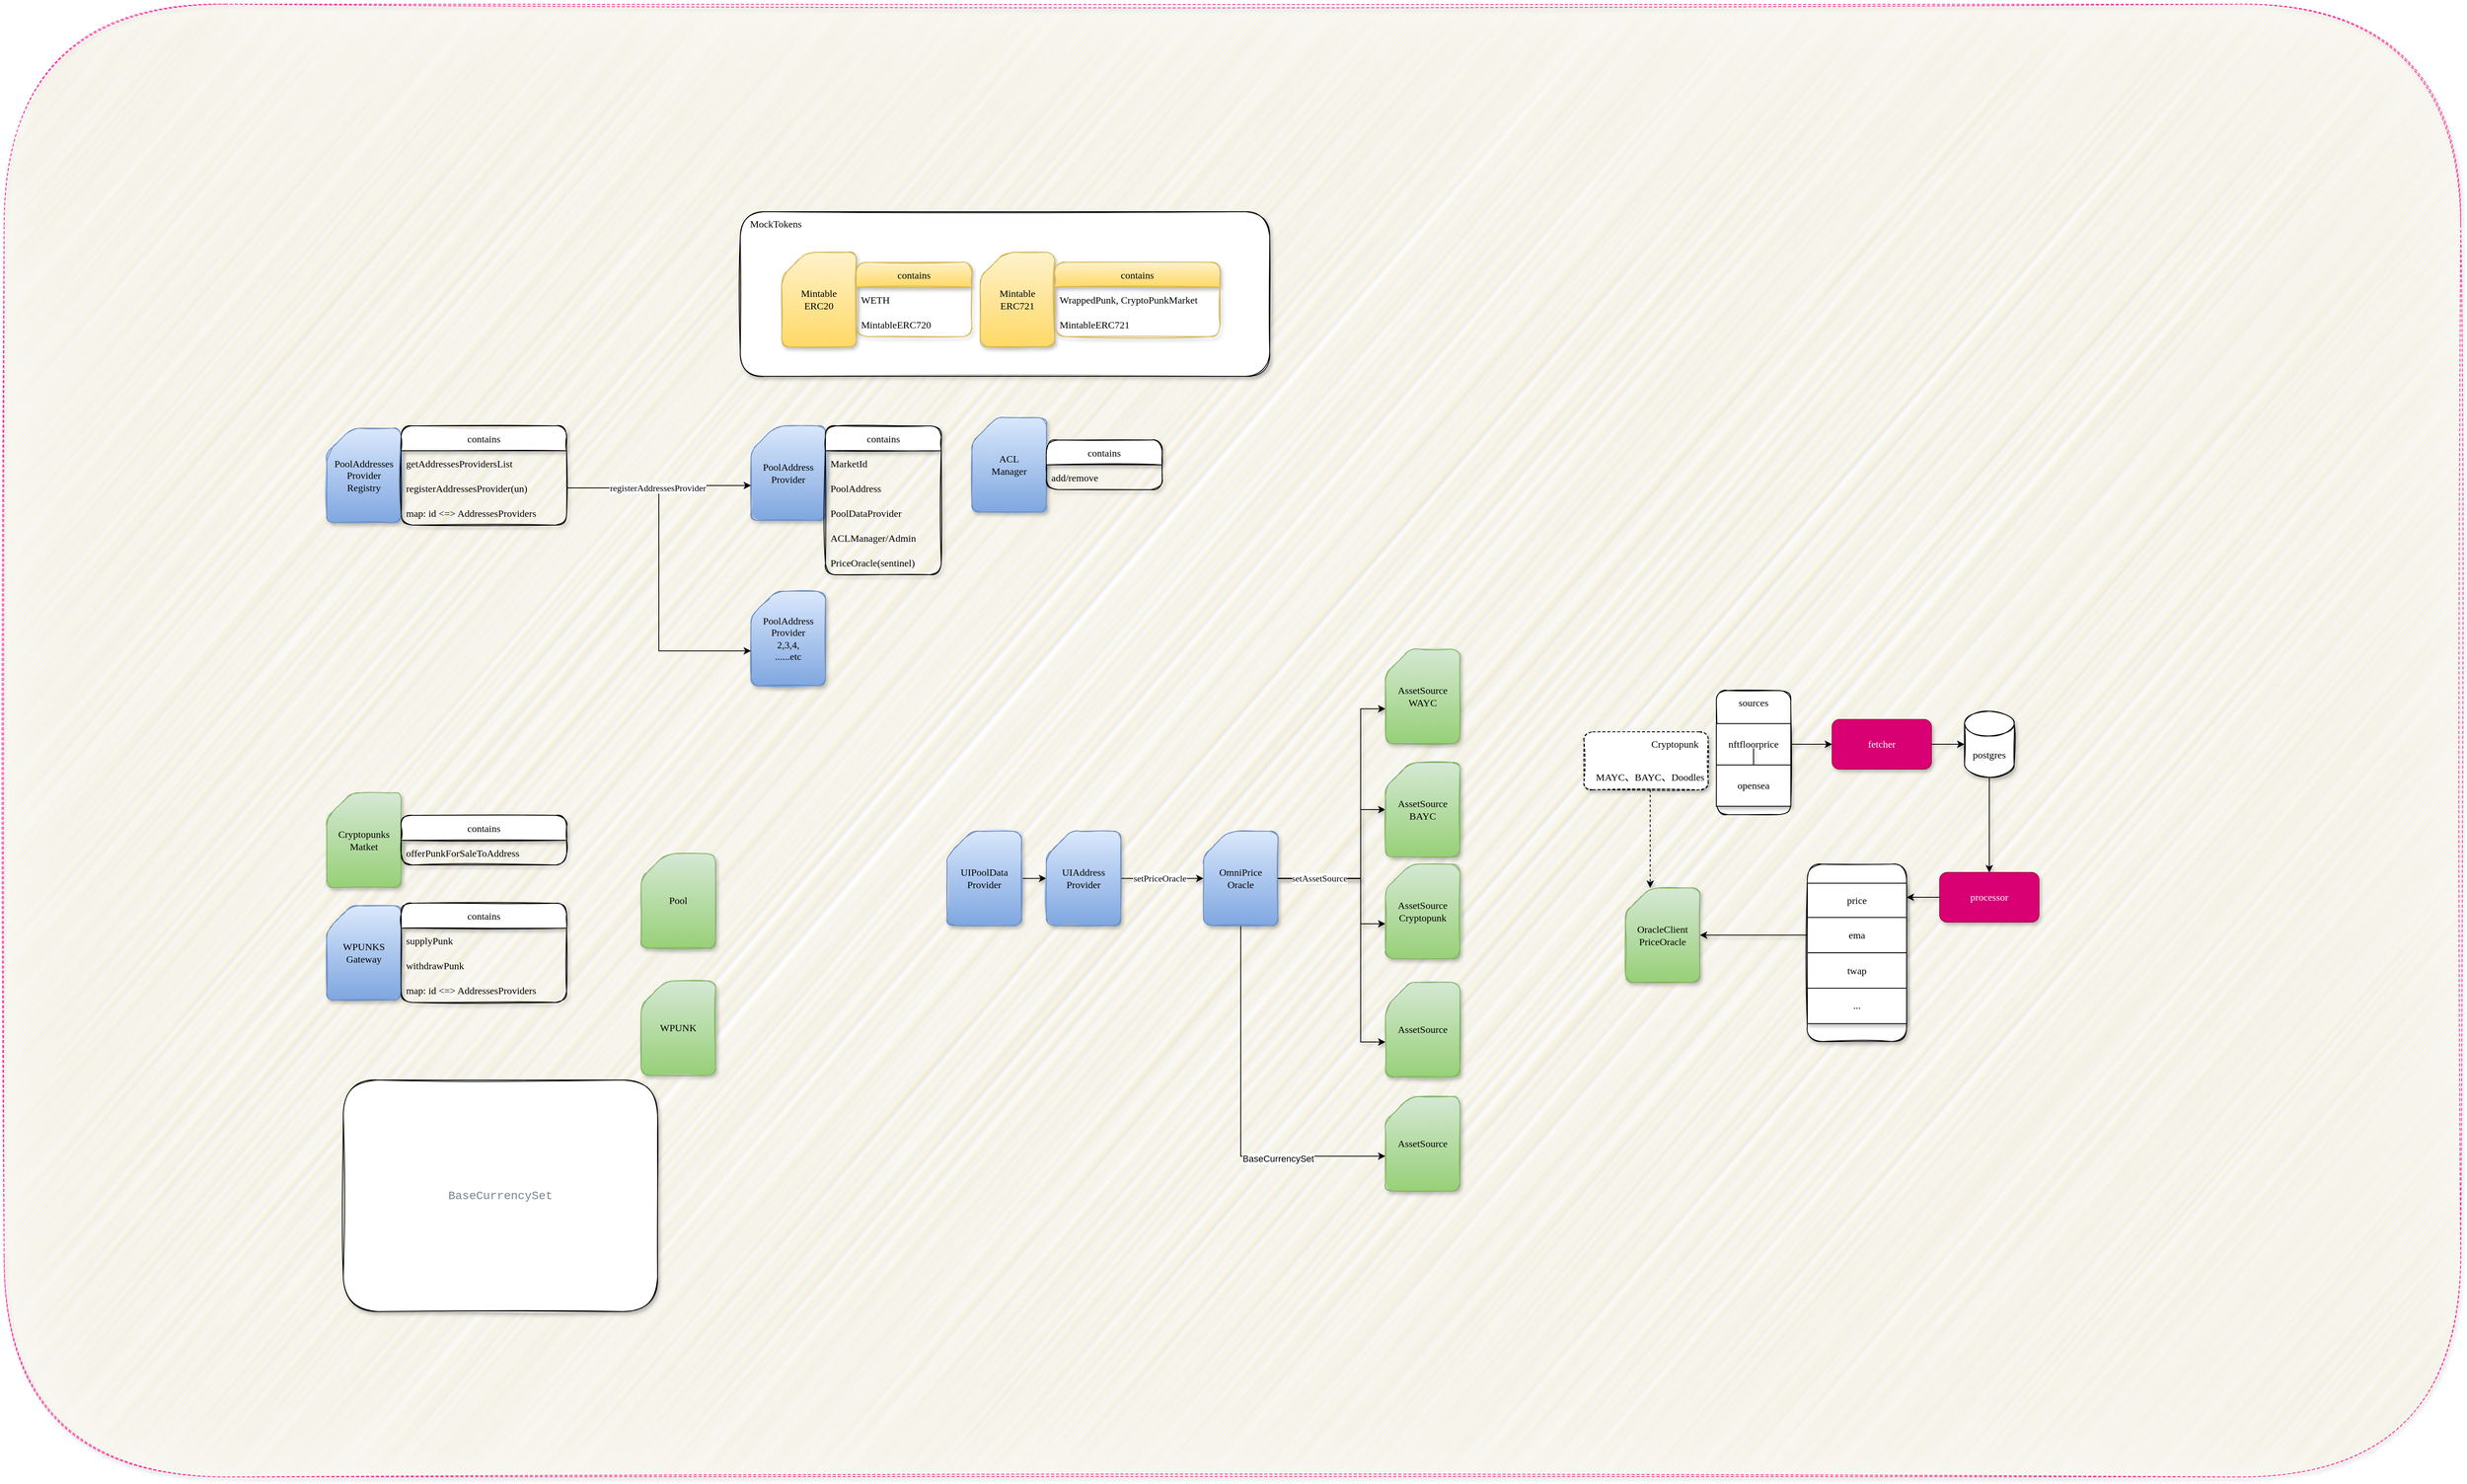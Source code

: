 <mxfile version="18.1.3" type="github">
  <diagram id="lm39UnG0xP7g4V9K822q" name="第 1 页">
    <mxGraphModel dx="3819" dy="1832" grid="1" gridSize="10" guides="1" tooltips="1" connect="1" arrows="1" fold="1" page="1" pageScale="1" pageWidth="827" pageHeight="1169" math="0" shadow="0">
      <root>
        <mxCell id="0" />
        <mxCell id="1" parent="0" />
        <mxCell id="ALS0ME_dZ4r5XlrfOJKZ-67" value="" style="rounded=1;whiteSpace=wrap;html=1;dashed=1;fillColor=#fff3bf;strokeColor=#FF3399;glass=0;shadow=1;fontFamily=Comic Sans MS;fontColor=#000000;sketch=1;" parent="1" vertex="1">
          <mxGeometry x="-1730" y="-391" width="2970" height="1781" as="geometry" />
        </mxCell>
        <mxCell id="ALS0ME_dZ4r5XlrfOJKZ-38" value="" style="rounded=1;whiteSpace=wrap;html=1;dashed=1;shadow=1;glass=0;sketch=1;fontFamily=Comic Sans MS;" parent="1" vertex="1">
          <mxGeometry x="180" y="489" width="150" height="70" as="geometry" />
        </mxCell>
        <mxCell id="ALS0ME_dZ4r5XlrfOJKZ-1" value="" style="rounded=1;whiteSpace=wrap;html=1;shadow=0;glass=0;sketch=1;fontFamily=Comic Sans MS;" parent="1" vertex="1">
          <mxGeometry x="340" y="439" width="90" height="150" as="geometry" />
        </mxCell>
        <mxCell id="ALS0ME_dZ4r5XlrfOJKZ-14" style="edgeStyle=orthogonalEdgeStyle;rounded=0;orthogonalLoop=1;jettySize=auto;html=1;exitX=1;exitY=0.5;exitDx=0;exitDy=0;entryX=0;entryY=0.5;entryDx=0;entryDy=0;shadow=1;fontFamily=Comic Sans MS;" parent="1" source="ALS0ME_dZ4r5XlrfOJKZ-2" target="ALS0ME_dZ4r5XlrfOJKZ-13" edge="1">
          <mxGeometry relative="1" as="geometry" />
        </mxCell>
        <mxCell id="ALS0ME_dZ4r5XlrfOJKZ-2" value="nftfloorprice" style="rounded=0;whiteSpace=wrap;html=1;shadow=1;fontFamily=Comic Sans MS;" parent="1" vertex="1">
          <mxGeometry x="340" y="479" width="90" height="50" as="geometry" />
        </mxCell>
        <mxCell id="ALS0ME_dZ4r5XlrfOJKZ-9" value="" style="edgeStyle=orthogonalEdgeStyle;rounded=0;orthogonalLoop=1;jettySize=auto;html=1;shadow=1;fontFamily=Comic Sans MS;" parent="1" source="ALS0ME_dZ4r5XlrfOJKZ-3" target="ALS0ME_dZ4r5XlrfOJKZ-2" edge="1">
          <mxGeometry relative="1" as="geometry" />
        </mxCell>
        <mxCell id="ALS0ME_dZ4r5XlrfOJKZ-3" value="opensea" style="rounded=0;whiteSpace=wrap;html=1;shadow=1;fontFamily=Comic Sans MS;" parent="1" vertex="1">
          <mxGeometry x="340" y="529" width="90" height="50" as="geometry" />
        </mxCell>
        <mxCell id="ALS0ME_dZ4r5XlrfOJKZ-39" style="edgeStyle=orthogonalEdgeStyle;rounded=0;orthogonalLoop=1;jettySize=auto;html=1;exitX=0.5;exitY=1;exitDx=0;exitDy=0;entryX=0;entryY=0;entryDx=30;entryDy=0;entryPerimeter=0;dashed=1;shadow=1;fontFamily=Comic Sans MS;" parent="1" source="ALS0ME_dZ4r5XlrfOJKZ-7" target="ALS0ME_dZ4r5XlrfOJKZ-34" edge="1">
          <mxGeometry relative="1" as="geometry" />
        </mxCell>
        <mxCell id="ALS0ME_dZ4r5XlrfOJKZ-7" value="MAYC、BAYC、Doodles" style="text;html=1;strokeColor=none;fillColor=none;align=center;verticalAlign=middle;whiteSpace=wrap;rounded=0;shadow=1;fontFamily=Comic Sans MS;" parent="1" vertex="1">
          <mxGeometry x="180" y="529" width="160" height="30" as="geometry" />
        </mxCell>
        <mxCell id="ALS0ME_dZ4r5XlrfOJKZ-8" value="Cryptopunk" style="text;html=1;strokeColor=none;fillColor=none;align=center;verticalAlign=middle;whiteSpace=wrap;rounded=0;shadow=1;fontFamily=Comic Sans MS;" parent="1" vertex="1">
          <mxGeometry x="260" y="489" width="60" height="30" as="geometry" />
        </mxCell>
        <mxCell id="ALS0ME_dZ4r5XlrfOJKZ-10" value="sources" style="text;html=1;strokeColor=none;fillColor=none;align=center;verticalAlign=middle;whiteSpace=wrap;rounded=0;shadow=1;fontFamily=Comic Sans MS;" parent="1" vertex="1">
          <mxGeometry x="355" y="439" width="60" height="30" as="geometry" />
        </mxCell>
        <mxCell id="ALS0ME_dZ4r5XlrfOJKZ-17" style="edgeStyle=orthogonalEdgeStyle;rounded=0;orthogonalLoop=1;jettySize=auto;html=1;exitX=0.5;exitY=1;exitDx=0;exitDy=0;exitPerimeter=0;entryX=0.5;entryY=0;entryDx=0;entryDy=0;shadow=1;fontFamily=Comic Sans MS;" parent="1" source="ALS0ME_dZ4r5XlrfOJKZ-11" target="ALS0ME_dZ4r5XlrfOJKZ-16" edge="1">
          <mxGeometry relative="1" as="geometry" />
        </mxCell>
        <mxCell id="ALS0ME_dZ4r5XlrfOJKZ-11" value="postgres" style="shape=cylinder3;whiteSpace=wrap;html=1;boundedLbl=1;backgroundOutline=1;size=15;shadow=1;sketch=1;fontFamily=Comic Sans MS;" parent="1" vertex="1">
          <mxGeometry x="640" y="464" width="60" height="80" as="geometry" />
        </mxCell>
        <mxCell id="ALS0ME_dZ4r5XlrfOJKZ-15" style="edgeStyle=orthogonalEdgeStyle;rounded=0;orthogonalLoop=1;jettySize=auto;html=1;exitX=1;exitY=0.5;exitDx=0;exitDy=0;entryX=0;entryY=0.5;entryDx=0;entryDy=0;entryPerimeter=0;shadow=1;fontFamily=Comic Sans MS;" parent="1" source="ALS0ME_dZ4r5XlrfOJKZ-13" target="ALS0ME_dZ4r5XlrfOJKZ-11" edge="1">
          <mxGeometry relative="1" as="geometry" />
        </mxCell>
        <mxCell id="ALS0ME_dZ4r5XlrfOJKZ-13" value="fetcher" style="rounded=1;whiteSpace=wrap;html=1;fillColor=#d80073;strokeColor=#A50040;fontColor=#ffffff;shadow=1;fontFamily=Comic Sans MS;" parent="1" vertex="1">
          <mxGeometry x="480" y="474" width="120" height="60" as="geometry" />
        </mxCell>
        <mxCell id="ALS0ME_dZ4r5XlrfOJKZ-29" style="edgeStyle=orthogonalEdgeStyle;rounded=0;orthogonalLoop=1;jettySize=auto;html=1;exitX=0;exitY=0.5;exitDx=0;exitDy=0;shadow=1;fontFamily=Comic Sans MS;" parent="1" source="ALS0ME_dZ4r5XlrfOJKZ-16" edge="1">
          <mxGeometry relative="1" as="geometry">
            <mxPoint x="570" y="689" as="targetPoint" />
          </mxGeometry>
        </mxCell>
        <mxCell id="ALS0ME_dZ4r5XlrfOJKZ-16" value="processor" style="rounded=1;whiteSpace=wrap;html=1;fillColor=#d80073;fontColor=#ffffff;strokeColor=#A50040;shadow=1;fontFamily=Comic Sans MS;" parent="1" vertex="1">
          <mxGeometry x="610" y="659" width="120" height="60" as="geometry" />
        </mxCell>
        <mxCell id="ALS0ME_dZ4r5XlrfOJKZ-18" value="" style="rounded=1;whiteSpace=wrap;html=1;shadow=1;glass=0;sketch=1;fontFamily=Comic Sans MS;" parent="1" vertex="1">
          <mxGeometry x="450" y="649" width="120" height="214.38" as="geometry" />
        </mxCell>
        <mxCell id="ALS0ME_dZ4r5XlrfOJKZ-19" value="price" style="rounded=0;whiteSpace=wrap;html=1;shadow=1;fontFamily=Comic Sans MS;" parent="1" vertex="1">
          <mxGeometry x="450" y="672" width="120" height="42.81" as="geometry" />
        </mxCell>
        <mxCell id="ALS0ME_dZ4r5XlrfOJKZ-35" style="edgeStyle=orthogonalEdgeStyle;rounded=0;orthogonalLoop=1;jettySize=auto;html=1;exitX=0;exitY=0.5;exitDx=0;exitDy=0;entryX=1;entryY=0.5;entryDx=0;entryDy=0;entryPerimeter=0;shadow=1;fontFamily=Comic Sans MS;" parent="1" source="ALS0ME_dZ4r5XlrfOJKZ-30" target="ALS0ME_dZ4r5XlrfOJKZ-34" edge="1">
          <mxGeometry relative="1" as="geometry" />
        </mxCell>
        <mxCell id="ALS0ME_dZ4r5XlrfOJKZ-30" value="ema" style="rounded=0;whiteSpace=wrap;html=1;shadow=1;fontFamily=Comic Sans MS;" parent="1" vertex="1">
          <mxGeometry x="450" y="713.38" width="120" height="42.81" as="geometry" />
        </mxCell>
        <mxCell id="ALS0ME_dZ4r5XlrfOJKZ-31" value="twap" style="rounded=0;whiteSpace=wrap;html=1;shadow=1;fontFamily=Comic Sans MS;" parent="1" vertex="1">
          <mxGeometry x="450" y="756.19" width="120" height="42.81" as="geometry" />
        </mxCell>
        <mxCell id="ALS0ME_dZ4r5XlrfOJKZ-32" value="..." style="rounded=0;whiteSpace=wrap;html=1;shadow=1;fontFamily=Comic Sans MS;" parent="1" vertex="1">
          <mxGeometry x="450" y="799" width="120" height="42.81" as="geometry" />
        </mxCell>
        <mxCell id="ALS0ME_dZ4r5XlrfOJKZ-34" value="OracleClient&lt;br&gt;PriceOracle" style="shape=card;whiteSpace=wrap;html=1;shadow=1;rounded=1;sketch=1;fontFamily=Comic Sans MS;fillColor=#d5e8d4;gradientColor=#97d077;strokeColor=#82b366;" parent="1" vertex="1">
          <mxGeometry x="230" y="677.68" width="90" height="114.21" as="geometry" />
        </mxCell>
        <mxCell id="ALS0ME_dZ4r5XlrfOJKZ-43" style="edgeStyle=orthogonalEdgeStyle;rounded=0;orthogonalLoop=1;jettySize=auto;html=1;exitX=1;exitY=0.5;exitDx=0;exitDy=0;exitPerimeter=0;shadow=1;fontFamily=Comic Sans MS;" parent="1" source="ALS0ME_dZ4r5XlrfOJKZ-41" target="ALS0ME_dZ4r5XlrfOJKZ-42" edge="1">
          <mxGeometry relative="1" as="geometry" />
        </mxCell>
        <mxCell id="ALS0ME_dZ4r5XlrfOJKZ-41" value="UIPoolData&lt;br&gt;Provider" style="shape=card;whiteSpace=wrap;html=1;shadow=1;rounded=1;sketch=1;fontFamily=Comic Sans MS;fillColor=#dae8fc;gradientColor=#7ea6e0;strokeColor=#6c8ebf;" parent="1" vertex="1">
          <mxGeometry x="-590" y="609.09" width="90" height="114.21" as="geometry" />
        </mxCell>
        <mxCell id="ALS0ME_dZ4r5XlrfOJKZ-46" style="edgeStyle=orthogonalEdgeStyle;rounded=0;orthogonalLoop=1;jettySize=auto;html=1;exitX=1;exitY=0.5;exitDx=0;exitDy=0;exitPerimeter=0;shadow=1;fontFamily=Comic Sans MS;" parent="1" source="ALS0ME_dZ4r5XlrfOJKZ-42" target="ALS0ME_dZ4r5XlrfOJKZ-44" edge="1">
          <mxGeometry relative="1" as="geometry" />
        </mxCell>
        <mxCell id="ALS0ME_dZ4r5XlrfOJKZ-68" value="setPriceOracle" style="edgeLabel;html=1;align=center;verticalAlign=middle;resizable=0;points=[];fontFamily=Comic Sans MS;" parent="ALS0ME_dZ4r5XlrfOJKZ-46" vertex="1" connectable="0">
          <mxGeometry x="-0.33" y="-1" relative="1" as="geometry">
            <mxPoint x="13" y="-1" as="offset" />
          </mxGeometry>
        </mxCell>
        <mxCell id="ALS0ME_dZ4r5XlrfOJKZ-42" value="UIAddress&lt;br&gt;Provider" style="shape=card;whiteSpace=wrap;html=1;shadow=1;rounded=1;sketch=1;fontFamily=Comic Sans MS;fillColor=#dae8fc;gradientColor=#7ea6e0;strokeColor=#6c8ebf;" parent="1" vertex="1">
          <mxGeometry x="-470" y="609.09" width="90" height="114.21" as="geometry" />
        </mxCell>
        <mxCell id="ALS0ME_dZ4r5XlrfOJKZ-48" style="edgeStyle=orthogonalEdgeStyle;rounded=0;orthogonalLoop=1;jettySize=auto;html=1;exitX=1;exitY=0.5;exitDx=0;exitDy=0;exitPerimeter=0;shadow=1;fontFamily=Comic Sans MS;" parent="1" source="ALS0ME_dZ4r5XlrfOJKZ-44" target="ALS0ME_dZ4r5XlrfOJKZ-47" edge="1">
          <mxGeometry relative="1" as="geometry">
            <Array as="points">
              <mxPoint x="-90" y="666" />
              <mxPoint x="-90" y="583" />
            </Array>
          </mxGeometry>
        </mxCell>
        <mxCell id="ALS0ME_dZ4r5XlrfOJKZ-50" style="edgeStyle=orthogonalEdgeStyle;rounded=0;orthogonalLoop=1;jettySize=auto;html=1;exitX=1;exitY=0.5;exitDx=0;exitDy=0;exitPerimeter=0;entryX=0;entryY=0;entryDx=0;entryDy=72.105;entryPerimeter=0;shadow=1;fontFamily=Comic Sans MS;" parent="1" source="ALS0ME_dZ4r5XlrfOJKZ-44" target="ALS0ME_dZ4r5XlrfOJKZ-49" edge="1">
          <mxGeometry relative="1" as="geometry">
            <Array as="points">
              <mxPoint x="-90" y="666" />
              <mxPoint x="-90" y="721" />
            </Array>
          </mxGeometry>
        </mxCell>
        <mxCell id="ALS0ME_dZ4r5XlrfOJKZ-52" style="edgeStyle=orthogonalEdgeStyle;rounded=0;orthogonalLoop=1;jettySize=auto;html=1;exitX=1;exitY=0.5;exitDx=0;exitDy=0;exitPerimeter=0;entryX=0;entryY=0;entryDx=0;entryDy=72.105;entryPerimeter=0;shadow=1;fontFamily=Comic Sans MS;" parent="1" source="ALS0ME_dZ4r5XlrfOJKZ-44" target="ALS0ME_dZ4r5XlrfOJKZ-51" edge="1">
          <mxGeometry relative="1" as="geometry">
            <Array as="points">
              <mxPoint x="-90" y="666" />
              <mxPoint x="-90" y="864" />
            </Array>
          </mxGeometry>
        </mxCell>
        <mxCell id="ALS0ME_dZ4r5XlrfOJKZ-54" style="edgeStyle=orthogonalEdgeStyle;rounded=0;orthogonalLoop=1;jettySize=auto;html=1;exitX=1;exitY=0.5;exitDx=0;exitDy=0;exitPerimeter=0;entryX=0;entryY=0;entryDx=0;entryDy=72.105;entryPerimeter=0;shadow=1;fontFamily=Comic Sans MS;" parent="1" source="ALS0ME_dZ4r5XlrfOJKZ-44" target="ALS0ME_dZ4r5XlrfOJKZ-53" edge="1">
          <mxGeometry relative="1" as="geometry">
            <Array as="points">
              <mxPoint x="-90" y="666" />
              <mxPoint x="-90" y="461" />
            </Array>
          </mxGeometry>
        </mxCell>
        <mxCell id="ALS0ME_dZ4r5XlrfOJKZ-69" value="setAssetSource" style="edgeLabel;html=1;align=center;verticalAlign=middle;resizable=0;points=[];fontFamily=Comic Sans MS;" parent="ALS0ME_dZ4r5XlrfOJKZ-54" vertex="1" connectable="0">
          <mxGeometry x="-0.766" y="-4" relative="1" as="geometry">
            <mxPoint x="11" y="-4" as="offset" />
          </mxGeometry>
        </mxCell>
        <mxCell id="U4PPFbO5PgZBDXTSc_BU-17" style="edgeStyle=orthogonalEdgeStyle;rounded=0;orthogonalLoop=1;jettySize=auto;html=1;exitX=0.5;exitY=1;exitDx=0;exitDy=0;exitPerimeter=0;entryX=0;entryY=0;entryDx=0;entryDy=72.105;entryPerimeter=0;" edge="1" parent="1" source="ALS0ME_dZ4r5XlrfOJKZ-44" target="U4PPFbO5PgZBDXTSc_BU-15">
          <mxGeometry relative="1" as="geometry" />
        </mxCell>
        <mxCell id="U4PPFbO5PgZBDXTSc_BU-19" value="BaseCurrencySet" style="edgeLabel;html=1;align=center;verticalAlign=middle;resizable=0;points=[];" vertex="1" connectable="0" parent="U4PPFbO5PgZBDXTSc_BU-17">
          <mxGeometry x="0.261" y="-3" relative="1" as="geometry">
            <mxPoint x="38" as="offset" />
          </mxGeometry>
        </mxCell>
        <mxCell id="ALS0ME_dZ4r5XlrfOJKZ-44" value="OmniPrice&lt;br&gt;Oracle" style="shape=card;whiteSpace=wrap;html=1;shadow=1;rounded=1;sketch=1;fontFamily=Comic Sans MS;fillColor=#dae8fc;gradientColor=#7ea6e0;strokeColor=#6c8ebf;" parent="1" vertex="1">
          <mxGeometry x="-280" y="609.09" width="90" height="114.21" as="geometry" />
        </mxCell>
        <mxCell id="ALS0ME_dZ4r5XlrfOJKZ-47" value="AssetSource&lt;br&gt;BAYC" style="shape=card;whiteSpace=wrap;html=1;shadow=1;rounded=1;sketch=1;fontFamily=Comic Sans MS;fillColor=#d5e8d4;gradientColor=#97d077;strokeColor=#82b366;" parent="1" vertex="1">
          <mxGeometry x="-60" y="526.0" width="90" height="114.21" as="geometry" />
        </mxCell>
        <mxCell id="ALS0ME_dZ4r5XlrfOJKZ-49" value="AssetSource&lt;br&gt;Cryptopunk" style="shape=card;whiteSpace=wrap;html=1;shadow=1;rounded=1;sketch=1;fontFamily=Comic Sans MS;fillColor=#d5e8d4;gradientColor=#97d077;strokeColor=#82b366;" parent="1" vertex="1">
          <mxGeometry x="-60" y="649.0" width="90" height="114.21" as="geometry" />
        </mxCell>
        <mxCell id="ALS0ME_dZ4r5XlrfOJKZ-51" value="AssetSource&lt;br&gt;" style="shape=card;whiteSpace=wrap;html=1;shadow=1;rounded=1;sketch=1;fontFamily=Comic Sans MS;fillColor=#d5e8d4;gradientColor=#97d077;strokeColor=#82b366;" parent="1" vertex="1">
          <mxGeometry x="-60" y="791.89" width="90" height="114.21" as="geometry" />
        </mxCell>
        <mxCell id="ALS0ME_dZ4r5XlrfOJKZ-53" value="AssetSource&lt;br&gt;WAYC" style="shape=card;whiteSpace=wrap;html=1;shadow=1;rounded=1;sketch=1;fontFamily=Comic Sans MS;fillColor=#d5e8d4;gradientColor=#97d077;strokeColor=#82b366;" parent="1" vertex="1">
          <mxGeometry x="-60" y="389.0" width="90" height="114.21" as="geometry" />
        </mxCell>
        <mxCell id="53iojEwprmRMJmLowlNo-5" value="" style="rounded=1;whiteSpace=wrap;html=1;fontFamily=Comic Sans MS;glass=0;shadow=1;sketch=1;" parent="1" vertex="1">
          <mxGeometry x="-840" y="-140" width="640" height="199" as="geometry" />
        </mxCell>
        <mxCell id="53iojEwprmRMJmLowlNo-3" value="Mintable&lt;br&gt;ERC20" style="shape=card;whiteSpace=wrap;html=1;shadow=1;rounded=1;sketch=1;fontFamily=Comic Sans MS;fillColor=#fff2cc;gradientColor=#ffd966;strokeColor=#d6b656;" parent="1" vertex="1">
          <mxGeometry x="-790" y="-91.0" width="90" height="114.21" as="geometry" />
        </mxCell>
        <mxCell id="53iojEwprmRMJmLowlNo-4" value="Mintable&lt;br&gt;ERC721" style="shape=card;whiteSpace=wrap;html=1;shadow=1;rounded=1;sketch=1;fontFamily=Comic Sans MS;fillColor=#fff2cc;gradientColor=#ffd966;strokeColor=#d6b656;" parent="1" vertex="1">
          <mxGeometry x="-550" y="-91.0" width="90" height="114.21" as="geometry" />
        </mxCell>
        <mxCell id="53iojEwprmRMJmLowlNo-6" value="MockTokens" style="text;html=1;strokeColor=none;fillColor=none;align=center;verticalAlign=middle;whiteSpace=wrap;rounded=0;fontFamily=Comic Sans MS;" parent="1" vertex="1">
          <mxGeometry x="-827" y="-140" width="60" height="30" as="geometry" />
        </mxCell>
        <mxCell id="53iojEwprmRMJmLowlNo-8" value="contains" style="swimlane;fontStyle=0;childLayout=stackLayout;horizontal=1;startSize=30;horizontalStack=0;resizeParent=1;resizeParentMax=0;resizeLast=0;collapsible=1;marginBottom=0;rounded=1;shadow=1;sketch=1;glass=0;fontFamily=Comic Sans MS;fillColor=#fff2cc;gradientColor=#ffd966;strokeColor=#d6b656;" parent="1" vertex="1">
          <mxGeometry x="-460" y="-78.9" width="200" height="90" as="geometry" />
        </mxCell>
        <mxCell id="53iojEwprmRMJmLowlNo-9" value="WrappedPunk, CryptoPunkMarket" style="text;strokeColor=none;fillColor=none;align=left;verticalAlign=middle;spacingLeft=4;spacingRight=4;overflow=hidden;points=[[0,0.5],[1,0.5]];portConstraint=eastwest;rotatable=0;fontFamily=Comic Sans MS;" parent="53iojEwprmRMJmLowlNo-8" vertex="1">
          <mxGeometry y="30" width="200" height="30" as="geometry" />
        </mxCell>
        <mxCell id="53iojEwprmRMJmLowlNo-10" value="MintableERC721" style="text;strokeColor=none;fillColor=none;align=left;verticalAlign=middle;spacingLeft=4;spacingRight=4;overflow=hidden;points=[[0,0.5],[1,0.5]];portConstraint=eastwest;rotatable=0;fontFamily=Comic Sans MS;" parent="53iojEwprmRMJmLowlNo-8" vertex="1">
          <mxGeometry y="60" width="200" height="30" as="geometry" />
        </mxCell>
        <mxCell id="53iojEwprmRMJmLowlNo-12" value="contains" style="swimlane;fontStyle=0;childLayout=stackLayout;horizontal=1;startSize=30;horizontalStack=0;resizeParent=1;resizeParentMax=0;resizeLast=0;collapsible=1;marginBottom=0;rounded=1;shadow=1;sketch=1;glass=0;fontFamily=Comic Sans MS;fillColor=#fff2cc;gradientColor=#ffd966;strokeColor=#d6b656;" parent="1" vertex="1">
          <mxGeometry x="-700" y="-78.9" width="140" height="90" as="geometry" />
        </mxCell>
        <mxCell id="53iojEwprmRMJmLowlNo-13" value="WETH" style="text;strokeColor=none;fillColor=none;align=left;verticalAlign=middle;spacingLeft=4;spacingRight=4;overflow=hidden;points=[[0,0.5],[1,0.5]];portConstraint=eastwest;rotatable=0;fontFamily=Comic Sans MS;" parent="53iojEwprmRMJmLowlNo-12" vertex="1">
          <mxGeometry y="30" width="140" height="30" as="geometry" />
        </mxCell>
        <mxCell id="53iojEwprmRMJmLowlNo-14" value="MintableERC720" style="text;strokeColor=none;fillColor=none;align=left;verticalAlign=middle;spacingLeft=4;spacingRight=4;overflow=hidden;points=[[0,0.5],[1,0.5]];portConstraint=eastwest;rotatable=0;fontFamily=Comic Sans MS;" parent="53iojEwprmRMJmLowlNo-12" vertex="1">
          <mxGeometry y="60" width="140" height="30" as="geometry" />
        </mxCell>
        <mxCell id="53iojEwprmRMJmLowlNo-15" value="PoolAddress&lt;br&gt;Provider" style="shape=card;whiteSpace=wrap;html=1;shadow=1;rounded=1;sketch=1;fontFamily=Comic Sans MS;fillColor=#dae8fc;gradientColor=#7ea6e0;strokeColor=#6c8ebf;" parent="1" vertex="1">
          <mxGeometry x="-827" y="119.0" width="90" height="114.21" as="geometry" />
        </mxCell>
        <mxCell id="53iojEwprmRMJmLowlNo-16" value="contains" style="swimlane;fontStyle=0;childLayout=stackLayout;horizontal=1;startSize=30;horizontalStack=0;resizeParent=1;resizeParentMax=0;resizeLast=0;collapsible=1;marginBottom=0;rounded=1;shadow=1;sketch=1;glass=0;fontFamily=Comic Sans MS;" parent="1" vertex="1">
          <mxGeometry x="-737" y="119" width="140" height="180" as="geometry" />
        </mxCell>
        <mxCell id="53iojEwprmRMJmLowlNo-17" value="MarketId" style="text;strokeColor=none;fillColor=none;align=left;verticalAlign=middle;spacingLeft=4;spacingRight=4;overflow=hidden;points=[[0,0.5],[1,0.5]];portConstraint=eastwest;rotatable=0;fontFamily=Comic Sans MS;" parent="53iojEwprmRMJmLowlNo-16" vertex="1">
          <mxGeometry y="30" width="140" height="30" as="geometry" />
        </mxCell>
        <mxCell id="53iojEwprmRMJmLowlNo-18" value="PoolAddress" style="text;strokeColor=none;fillColor=none;align=left;verticalAlign=middle;spacingLeft=4;spacingRight=4;overflow=hidden;points=[[0,0.5],[1,0.5]];portConstraint=eastwest;rotatable=0;fontFamily=Comic Sans MS;" parent="53iojEwprmRMJmLowlNo-16" vertex="1">
          <mxGeometry y="60" width="140" height="30" as="geometry" />
        </mxCell>
        <mxCell id="53iojEwprmRMJmLowlNo-19" value="PoolDataProvider" style="text;strokeColor=none;fillColor=none;align=left;verticalAlign=middle;spacingLeft=4;spacingRight=4;overflow=hidden;points=[[0,0.5],[1,0.5]];portConstraint=eastwest;rotatable=0;fontFamily=Comic Sans MS;" parent="53iojEwprmRMJmLowlNo-16" vertex="1">
          <mxGeometry y="90" width="140" height="30" as="geometry" />
        </mxCell>
        <mxCell id="53iojEwprmRMJmLowlNo-20" value="ACLManager/Admin" style="text;strokeColor=none;fillColor=none;align=left;verticalAlign=middle;spacingLeft=4;spacingRight=4;overflow=hidden;points=[[0,0.5],[1,0.5]];portConstraint=eastwest;rotatable=0;fontFamily=Comic Sans MS;" parent="53iojEwprmRMJmLowlNo-16" vertex="1">
          <mxGeometry y="120" width="140" height="30" as="geometry" />
        </mxCell>
        <mxCell id="53iojEwprmRMJmLowlNo-21" value="PriceOracle(sentinel)" style="text;strokeColor=none;fillColor=none;align=left;verticalAlign=middle;spacingLeft=4;spacingRight=4;overflow=hidden;points=[[0,0.5],[1,0.5]];portConstraint=eastwest;rotatable=0;fontFamily=Comic Sans MS;" parent="53iojEwprmRMJmLowlNo-16" vertex="1">
          <mxGeometry y="150" width="140" height="30" as="geometry" />
        </mxCell>
        <mxCell id="53iojEwprmRMJmLowlNo-22" value="ACL&lt;br&gt;Manager" style="shape=card;whiteSpace=wrap;html=1;shadow=1;rounded=1;sketch=1;fontFamily=Comic Sans MS;fillColor=#dae8fc;gradientColor=#7ea6e0;strokeColor=#6c8ebf;" parent="1" vertex="1">
          <mxGeometry x="-560" y="109.0" width="90" height="114.21" as="geometry" />
        </mxCell>
        <mxCell id="53iojEwprmRMJmLowlNo-23" value="contains" style="swimlane;fontStyle=0;childLayout=stackLayout;horizontal=1;startSize=30;horizontalStack=0;resizeParent=1;resizeParentMax=0;resizeLast=0;collapsible=1;marginBottom=0;rounded=1;shadow=1;sketch=1;glass=0;fontFamily=Comic Sans MS;" parent="1" vertex="1">
          <mxGeometry x="-470" y="136.1" width="140" height="60" as="geometry" />
        </mxCell>
        <mxCell id="53iojEwprmRMJmLowlNo-27" value="add/remove" style="text;strokeColor=none;fillColor=none;align=left;verticalAlign=middle;spacingLeft=4;spacingRight=4;overflow=hidden;points=[[0,0.5],[1,0.5]];portConstraint=eastwest;rotatable=0;fontFamily=Comic Sans MS;" parent="53iojEwprmRMJmLowlNo-23" vertex="1">
          <mxGeometry y="30" width="140" height="30" as="geometry" />
        </mxCell>
        <mxCell id="53iojEwprmRMJmLowlNo-29" value="PoolAddresses&lt;br&gt;Provider&lt;br&gt;Registry" style="shape=card;whiteSpace=wrap;html=1;shadow=1;rounded=1;sketch=1;fontFamily=Comic Sans MS;fillColor=#dae8fc;gradientColor=#7ea6e0;strokeColor=#6c8ebf;" parent="1" vertex="1">
          <mxGeometry x="-1340" y="121.89" width="90" height="114.21" as="geometry" />
        </mxCell>
        <mxCell id="53iojEwprmRMJmLowlNo-31" value="PoolAddress&lt;br&gt;Provider&lt;br&gt;2,3,4,&lt;br&gt;......etc" style="shape=card;whiteSpace=wrap;html=1;shadow=1;rounded=1;sketch=1;fontFamily=Comic Sans MS;fillColor=#dae8fc;gradientColor=#7ea6e0;strokeColor=#6c8ebf;" parent="1" vertex="1">
          <mxGeometry x="-827" y="319.0" width="90" height="114.21" as="geometry" />
        </mxCell>
        <mxCell id="53iojEwprmRMJmLowlNo-34" value="contains" style="swimlane;fontStyle=0;childLayout=stackLayout;horizontal=1;startSize=30;horizontalStack=0;resizeParent=1;resizeParentMax=0;resizeLast=0;collapsible=1;marginBottom=0;rounded=1;shadow=1;sketch=1;glass=0;fontFamily=Comic Sans MS;" parent="1" vertex="1">
          <mxGeometry x="-1250" y="119" width="200" height="120" as="geometry" />
        </mxCell>
        <mxCell id="53iojEwprmRMJmLowlNo-35" value="getAddressesProvidersList" style="text;strokeColor=none;fillColor=none;align=left;verticalAlign=middle;spacingLeft=4;spacingRight=4;overflow=hidden;points=[[0,0.5],[1,0.5]];portConstraint=eastwest;rotatable=0;fontFamily=Comic Sans MS;" parent="53iojEwprmRMJmLowlNo-34" vertex="1">
          <mxGeometry y="30" width="200" height="30" as="geometry" />
        </mxCell>
        <mxCell id="53iojEwprmRMJmLowlNo-39" value="registerAddressesProvider(un)" style="text;strokeColor=none;fillColor=none;align=left;verticalAlign=middle;spacingLeft=4;spacingRight=4;overflow=hidden;points=[[0,0.5],[1,0.5]];portConstraint=eastwest;rotatable=0;fontFamily=Comic Sans MS;" parent="53iojEwprmRMJmLowlNo-34" vertex="1">
          <mxGeometry y="60" width="200" height="30" as="geometry" />
        </mxCell>
        <mxCell id="53iojEwprmRMJmLowlNo-40" value="map: id &lt;=&gt; AddressesProviders" style="text;strokeColor=none;fillColor=none;align=left;verticalAlign=middle;spacingLeft=4;spacingRight=4;overflow=hidden;points=[[0,0.5],[1,0.5]];portConstraint=eastwest;rotatable=0;fontFamily=Comic Sans MS;" parent="53iojEwprmRMJmLowlNo-34" vertex="1">
          <mxGeometry y="90" width="200" height="30" as="geometry" />
        </mxCell>
        <mxCell id="53iojEwprmRMJmLowlNo-41" style="edgeStyle=orthogonalEdgeStyle;rounded=0;orthogonalLoop=1;jettySize=auto;html=1;exitX=1;exitY=0.5;exitDx=0;exitDy=0;entryX=0;entryY=0;entryDx=0;entryDy=72.105;entryPerimeter=0;fontFamily=Comic Sans MS;" parent="1" source="53iojEwprmRMJmLowlNo-39" target="53iojEwprmRMJmLowlNo-15" edge="1">
          <mxGeometry relative="1" as="geometry" />
        </mxCell>
        <mxCell id="53iojEwprmRMJmLowlNo-42" style="edgeStyle=orthogonalEdgeStyle;rounded=0;orthogonalLoop=1;jettySize=auto;html=1;exitX=1;exitY=0.5;exitDx=0;exitDy=0;entryX=0;entryY=0;entryDx=0;entryDy=72.105;entryPerimeter=0;fontFamily=Comic Sans MS;" parent="1" source="53iojEwprmRMJmLowlNo-39" target="53iojEwprmRMJmLowlNo-31" edge="1">
          <mxGeometry relative="1" as="geometry" />
        </mxCell>
        <mxCell id="53iojEwprmRMJmLowlNo-43" value="registerAddressesProvider" style="edgeLabel;html=1;align=center;verticalAlign=middle;resizable=0;points=[];fontFamily=Comic Sans MS;" parent="53iojEwprmRMJmLowlNo-42" vertex="1" connectable="0">
          <mxGeometry x="-0.777" y="2" relative="1" as="geometry">
            <mxPoint x="63" y="2" as="offset" />
          </mxGeometry>
        </mxCell>
        <mxCell id="U4PPFbO5PgZBDXTSc_BU-1" value="WPUNKS&lt;br&gt;Gateway" style="shape=card;whiteSpace=wrap;html=1;shadow=1;rounded=1;sketch=1;fontFamily=Comic Sans MS;fillColor=#dae8fc;gradientColor=#7ea6e0;strokeColor=#6c8ebf;" vertex="1" parent="1">
          <mxGeometry x="-1340" y="699.08" width="90" height="114.21" as="geometry" />
        </mxCell>
        <mxCell id="U4PPFbO5PgZBDXTSc_BU-2" value="contains" style="swimlane;fontStyle=0;childLayout=stackLayout;horizontal=1;startSize=30;horizontalStack=0;resizeParent=1;resizeParentMax=0;resizeLast=0;collapsible=1;marginBottom=0;rounded=1;shadow=1;sketch=1;glass=0;fontFamily=Comic Sans MS;" vertex="1" parent="1">
          <mxGeometry x="-1250" y="696.19" width="200" height="120" as="geometry" />
        </mxCell>
        <mxCell id="U4PPFbO5PgZBDXTSc_BU-3" value="supplyPunk" style="text;strokeColor=none;fillColor=none;align=left;verticalAlign=middle;spacingLeft=4;spacingRight=4;overflow=hidden;points=[[0,0.5],[1,0.5]];portConstraint=eastwest;rotatable=0;fontFamily=Comic Sans MS;" vertex="1" parent="U4PPFbO5PgZBDXTSc_BU-2">
          <mxGeometry y="30" width="200" height="30" as="geometry" />
        </mxCell>
        <mxCell id="U4PPFbO5PgZBDXTSc_BU-4" value="withdrawPunk" style="text;strokeColor=none;fillColor=none;align=left;verticalAlign=middle;spacingLeft=4;spacingRight=4;overflow=hidden;points=[[0,0.5],[1,0.5]];portConstraint=eastwest;rotatable=0;fontFamily=Comic Sans MS;" vertex="1" parent="U4PPFbO5PgZBDXTSc_BU-2">
          <mxGeometry y="60" width="200" height="30" as="geometry" />
        </mxCell>
        <mxCell id="U4PPFbO5PgZBDXTSc_BU-5" value="map: id &lt;=&gt; AddressesProviders" style="text;strokeColor=none;fillColor=none;align=left;verticalAlign=middle;spacingLeft=4;spacingRight=4;overflow=hidden;points=[[0,0.5],[1,0.5]];portConstraint=eastwest;rotatable=0;fontFamily=Comic Sans MS;" vertex="1" parent="U4PPFbO5PgZBDXTSc_BU-2">
          <mxGeometry y="90" width="200" height="30" as="geometry" />
        </mxCell>
        <mxCell id="U4PPFbO5PgZBDXTSc_BU-6" value="Cryptopunks&lt;br&gt;Matket" style="shape=card;whiteSpace=wrap;html=1;shadow=1;rounded=1;sketch=1;fontFamily=Comic Sans MS;fillColor=#d5e8d4;gradientColor=#97d077;strokeColor=#82b366;" vertex="1" parent="1">
          <mxGeometry x="-1340" y="562.89" width="90" height="114.21" as="geometry" />
        </mxCell>
        <mxCell id="U4PPFbO5PgZBDXTSc_BU-7" value="contains" style="swimlane;fontStyle=0;childLayout=stackLayout;horizontal=1;startSize=30;horizontalStack=0;resizeParent=1;resizeParentMax=0;resizeLast=0;collapsible=1;marginBottom=0;rounded=1;shadow=1;sketch=1;glass=0;fontFamily=Comic Sans MS;" vertex="1" parent="1">
          <mxGeometry x="-1250" y="589.99" width="200" height="60" as="geometry" />
        </mxCell>
        <mxCell id="U4PPFbO5PgZBDXTSc_BU-8" value="offerPunkForSaleToAddress" style="text;strokeColor=none;fillColor=none;align=left;verticalAlign=middle;spacingLeft=4;spacingRight=4;overflow=hidden;points=[[0,0.5],[1,0.5]];portConstraint=eastwest;rotatable=0;fontFamily=Comic Sans MS;" vertex="1" parent="U4PPFbO5PgZBDXTSc_BU-7">
          <mxGeometry y="30" width="200" height="30" as="geometry" />
        </mxCell>
        <mxCell id="U4PPFbO5PgZBDXTSc_BU-11" value="&lt;span style=&quot;color: rgb(119, 131, 143); font-family: SFMono-Regular, Menlo, Monaco, Consolas, &amp;quot;Liberation Mono&amp;quot;, &amp;quot;Courier New&amp;quot;, monospace; font-size: 14px; text-align: left; background-color: rgb(255, 255, 255);&quot;&gt;BaseCurrencySet&lt;/span&gt;" style="rounded=1;whiteSpace=wrap;html=1;shadow=1;glass=0;sketch=1;" vertex="1" parent="1">
          <mxGeometry x="-1320" y="910" width="380" height="280" as="geometry" />
        </mxCell>
        <mxCell id="U4PPFbO5PgZBDXTSc_BU-12" value="Pool" style="shape=card;whiteSpace=wrap;html=1;shadow=1;rounded=1;sketch=1;fontFamily=Comic Sans MS;fillColor=#d5e8d4;gradientColor=#97d077;strokeColor=#82b366;" vertex="1" parent="1">
          <mxGeometry x="-960" y="636.3" width="90" height="114.21" as="geometry" />
        </mxCell>
        <mxCell id="U4PPFbO5PgZBDXTSc_BU-13" value="WPUNK" style="shape=card;whiteSpace=wrap;html=1;shadow=1;rounded=1;sketch=1;fontFamily=Comic Sans MS;fillColor=#d5e8d4;gradientColor=#97d077;strokeColor=#82b366;" vertex="1" parent="1">
          <mxGeometry x="-960" y="790" width="90" height="114.21" as="geometry" />
        </mxCell>
        <mxCell id="U4PPFbO5PgZBDXTSc_BU-15" value="AssetSource&lt;br&gt;" style="shape=card;whiteSpace=wrap;html=1;shadow=1;rounded=1;sketch=1;fontFamily=Comic Sans MS;fillColor=#d5e8d4;gradientColor=#97d077;strokeColor=#82b366;" vertex="1" parent="1">
          <mxGeometry x="-60" y="930.0" width="90" height="114.21" as="geometry" />
        </mxCell>
      </root>
    </mxGraphModel>
  </diagram>
</mxfile>
